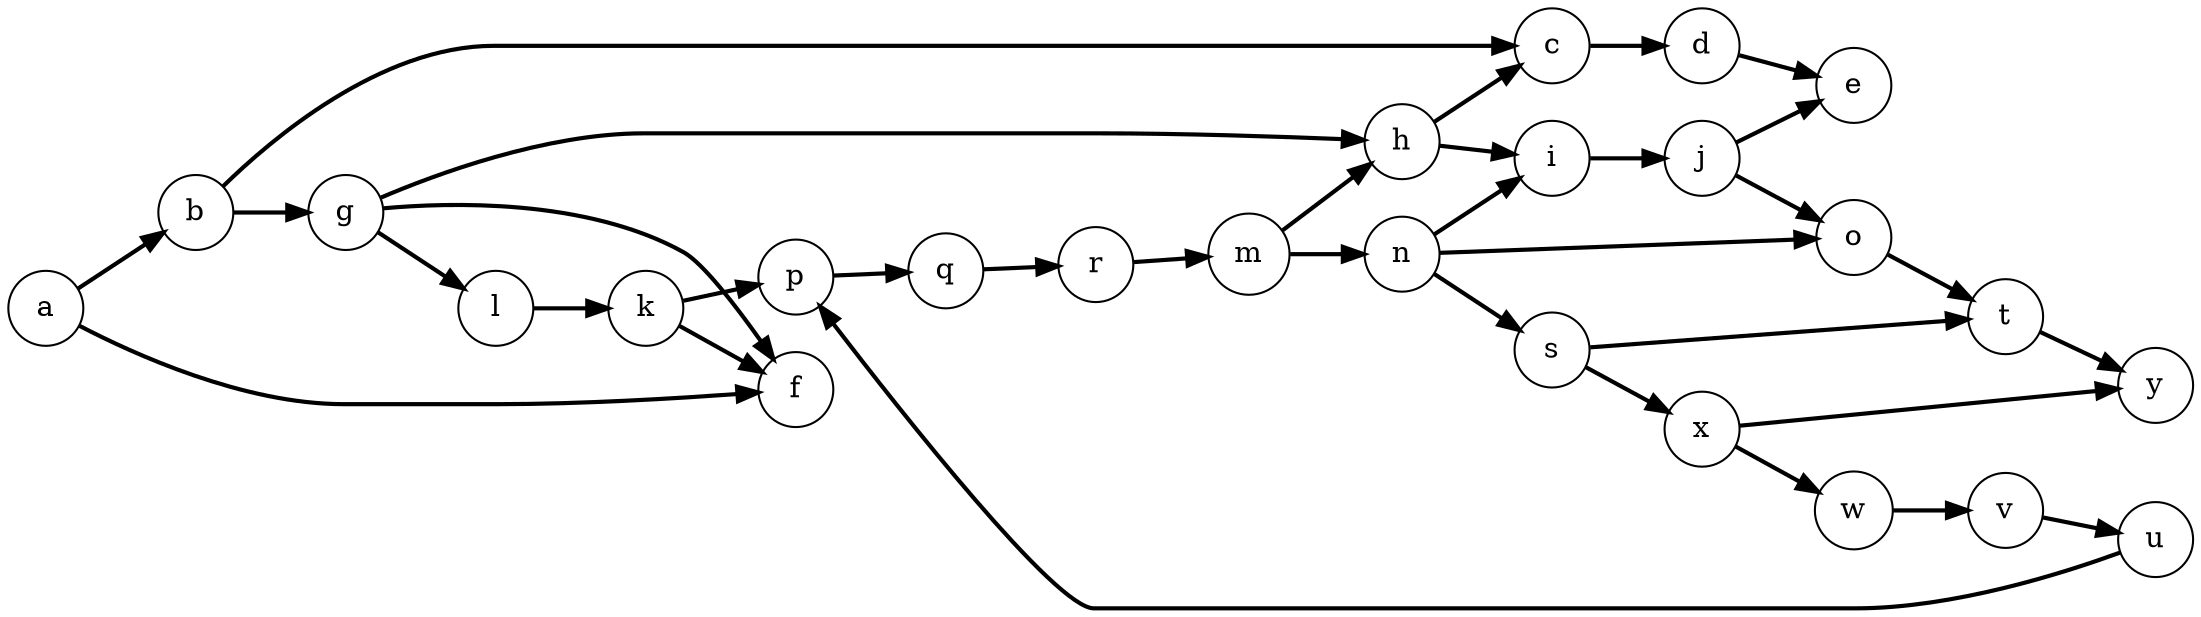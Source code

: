 digraph g {
	rankdir = LR;	node[shape=circle style=filled];
	a[name="a", fillcolor="white"];
	b[name="b", fillcolor="white"];
	c[name="c", fillcolor="white"];
	d[name="d", fillcolor="white"];
	e[name="e", fillcolor="white"];
	g[name="g", fillcolor="white"];
	f[name="f", fillcolor="white"];
	h[name="h", fillcolor="white"];
	i[name="i", fillcolor="white"];
	j[name="j", fillcolor="white"];
	l[name="l", fillcolor="white"];
	k[name="k", fillcolor="white"];
	m[name="m", fillcolor="white"];
	n[name="n", fillcolor="white"];
	o[name="o", fillcolor="white"];
	p[name="p", fillcolor="white"];
	q[name="q", fillcolor="white"];
	r[name="r", fillcolor="white"];
	s[name="s", fillcolor="white"];
	t[name="t", fillcolor="white"];
	v[name="v", fillcolor="white"];
	u[name="u", fillcolor="white"];
	w[name="w", fillcolor="white"];
	x[name="x", fillcolor="white"];
	y[name="y", fillcolor="white"];

	edge[dir = forward];
	a -> b[penwidth=2, color="black"];
	a -> f[penwidth=2, color="black"];
	b -> c[penwidth=2, color="black"];
	b -> g[penwidth=2, color="black"];
	c -> d[penwidth=2, color="black"];
	d -> e[penwidth=2, color="black"];
	g -> f[penwidth=2, color="black"];
	g -> h[penwidth=2, color="black"];
	g -> l[penwidth=2, color="black"];
	h -> i[penwidth=2, color="black"];
	h -> c[penwidth=2, color="black"];
	i -> j[penwidth=2, color="black"];
	j -> e[penwidth=2, color="black"];
	j -> o[penwidth=2, color="black"];
	l -> k[penwidth=2, color="black"];
	k -> f[penwidth=2, color="black"];
	k -> p[penwidth=2, color="black"];
	m -> n[penwidth=2, color="black"];
	m -> h[penwidth=2, color="black"];
	n -> o[penwidth=2, color="black"];
	n -> i[penwidth=2, color="black"];
	n -> s[penwidth=2, color="black"];
	o -> t[penwidth=2, color="black"];
	p -> q[penwidth=2, color="black"];
	q -> r[penwidth=2, color="black"];
	r -> m[penwidth=2, color="black"];
	s -> t[penwidth=2, color="black"];
	s -> x[penwidth=2, color="black"];
	t -> y[penwidth=2, color="black"];
	v -> u[penwidth=2, color="black"];
	u -> p[penwidth=2, color="black"];
	w -> v[penwidth=2, color="black"];
	x -> w[penwidth=2, color="black"];
	x -> y[penwidth=2, color="black"];
}
